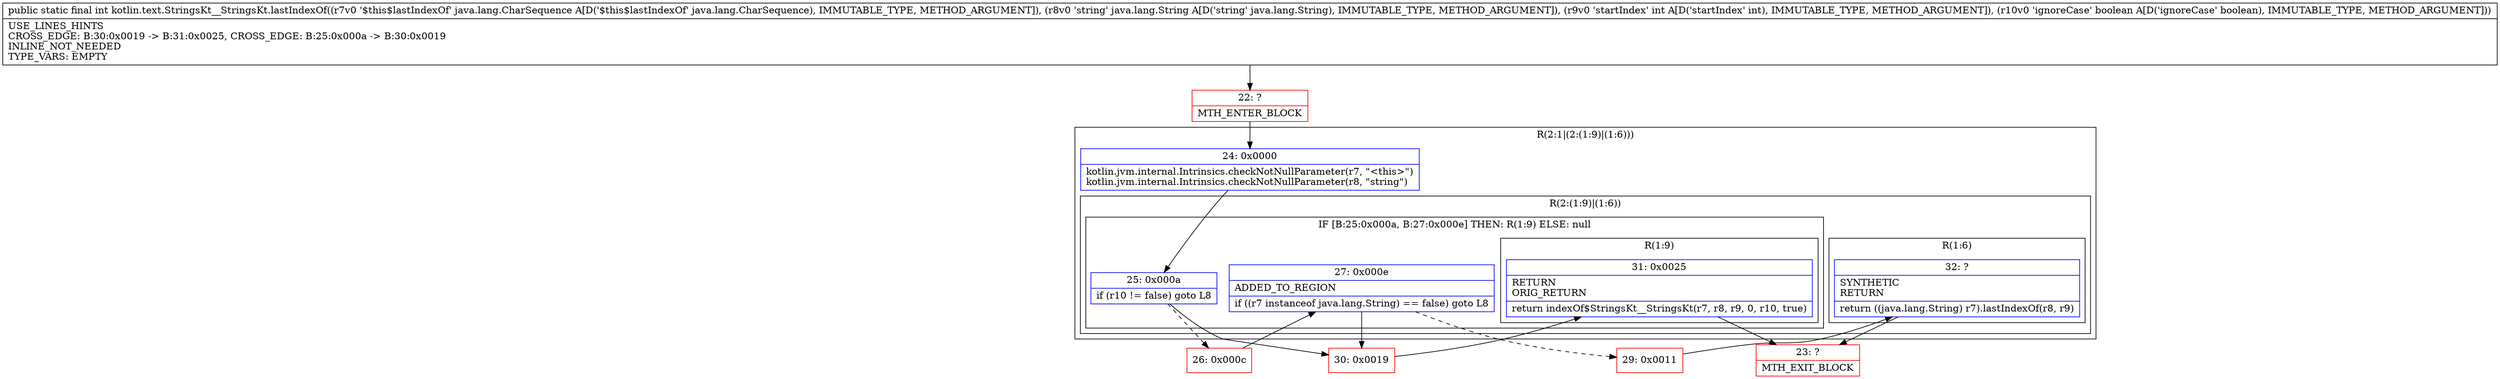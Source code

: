 digraph "CFG forkotlin.text.StringsKt__StringsKt.lastIndexOf(Ljava\/lang\/CharSequence;Ljava\/lang\/String;IZ)I" {
subgraph cluster_Region_1480261364 {
label = "R(2:1|(2:(1:9)|(1:6)))";
node [shape=record,color=blue];
Node_24 [shape=record,label="{24\:\ 0x0000|kotlin.jvm.internal.Intrinsics.checkNotNullParameter(r7, \"\<this\>\")\lkotlin.jvm.internal.Intrinsics.checkNotNullParameter(r8, \"string\")\l}"];
subgraph cluster_Region_2075559956 {
label = "R(2:(1:9)|(1:6))";
node [shape=record,color=blue];
subgraph cluster_IfRegion_1349585486 {
label = "IF [B:25:0x000a, B:27:0x000e] THEN: R(1:9) ELSE: null";
node [shape=record,color=blue];
Node_25 [shape=record,label="{25\:\ 0x000a|if (r10 != false) goto L8\l}"];
Node_27 [shape=record,label="{27\:\ 0x000e|ADDED_TO_REGION\l|if ((r7 instanceof java.lang.String) == false) goto L8\l}"];
subgraph cluster_Region_619159296 {
label = "R(1:9)";
node [shape=record,color=blue];
Node_31 [shape=record,label="{31\:\ 0x0025|RETURN\lORIG_RETURN\l|return indexOf$StringsKt__StringsKt(r7, r8, r9, 0, r10, true)\l}"];
}
}
subgraph cluster_Region_732239926 {
label = "R(1:6)";
node [shape=record,color=blue];
Node_32 [shape=record,label="{32\:\ ?|SYNTHETIC\lRETURN\l|return ((java.lang.String) r7).lastIndexOf(r8, r9)\l}"];
}
}
}
Node_22 [shape=record,color=red,label="{22\:\ ?|MTH_ENTER_BLOCK\l}"];
Node_26 [shape=record,color=red,label="{26\:\ 0x000c}"];
Node_29 [shape=record,color=red,label="{29\:\ 0x0011}"];
Node_23 [shape=record,color=red,label="{23\:\ ?|MTH_EXIT_BLOCK\l}"];
Node_30 [shape=record,color=red,label="{30\:\ 0x0019}"];
MethodNode[shape=record,label="{public static final int kotlin.text.StringsKt__StringsKt.lastIndexOf((r7v0 '$this$lastIndexOf' java.lang.CharSequence A[D('$this$lastIndexOf' java.lang.CharSequence), IMMUTABLE_TYPE, METHOD_ARGUMENT]), (r8v0 'string' java.lang.String A[D('string' java.lang.String), IMMUTABLE_TYPE, METHOD_ARGUMENT]), (r9v0 'startIndex' int A[D('startIndex' int), IMMUTABLE_TYPE, METHOD_ARGUMENT]), (r10v0 'ignoreCase' boolean A[D('ignoreCase' boolean), IMMUTABLE_TYPE, METHOD_ARGUMENT]))  | USE_LINES_HINTS\lCROSS_EDGE: B:30:0x0019 \-\> B:31:0x0025, CROSS_EDGE: B:25:0x000a \-\> B:30:0x0019\lINLINE_NOT_NEEDED\lTYPE_VARS: EMPTY\l}"];
MethodNode -> Node_22;Node_24 -> Node_25;
Node_25 -> Node_26[style=dashed];
Node_25 -> Node_30;
Node_27 -> Node_29[style=dashed];
Node_27 -> Node_30;
Node_31 -> Node_23;
Node_32 -> Node_23;
Node_22 -> Node_24;
Node_26 -> Node_27;
Node_29 -> Node_32;
Node_30 -> Node_31;
}

